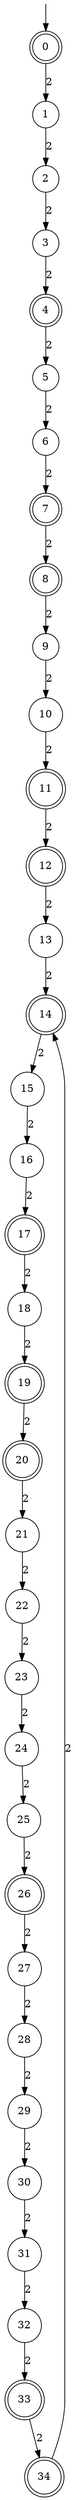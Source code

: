 digraph g {

	s0 [shape="doublecircle" label="0"];
	s1 [shape="circle" label="1"];
	s2 [shape="circle" label="2"];
	s3 [shape="circle" label="3"];
	s4 [shape="doublecircle" label="4"];
	s5 [shape="circle" label="5"];
	s6 [shape="circle" label="6"];
	s7 [shape="doublecircle" label="7"];
	s8 [shape="doublecircle" label="8"];
	s9 [shape="circle" label="9"];
	s10 [shape="circle" label="10"];
	s11 [shape="doublecircle" label="11"];
	s12 [shape="doublecircle" label="12"];
	s13 [shape="circle" label="13"];
	s14 [shape="doublecircle" label="14"];
	s15 [shape="circle" label="15"];
	s16 [shape="circle" label="16"];
	s17 [shape="doublecircle" label="17"];
	s18 [shape="circle" label="18"];
	s19 [shape="doublecircle" label="19"];
	s20 [shape="doublecircle" label="20"];
	s21 [shape="circle" label="21"];
	s22 [shape="circle" label="22"];
	s23 [shape="circle" label="23"];
	s24 [shape="circle" label="24"];
	s25 [shape="circle" label="25"];
	s26 [shape="doublecircle" label="26"];
	s27 [shape="circle" label="27"];
	s28 [shape="circle" label="28"];
	s29 [shape="circle" label="29"];
	s30 [shape="circle" label="30"];
	s31 [shape="circle" label="31"];
	s32 [shape="circle" label="32"];
	s33 [shape="doublecircle" label="33"];
	s34 [shape="doublecircle" label="34"];
	s0 -> s1 [label="2"];
	s1 -> s2 [label="2"];
	s2 -> s3 [label="2"];
	s3 -> s4 [label="2"];
	s4 -> s5 [label="2"];
	s5 -> s6 [label="2"];
	s6 -> s7 [label="2"];
	s7 -> s8 [label="2"];
	s8 -> s9 [label="2"];
	s9 -> s10 [label="2"];
	s10 -> s11 [label="2"];
	s11 -> s12 [label="2"];
	s12 -> s13 [label="2"];
	s13 -> s14 [label="2"];
	s14 -> s15 [label="2"];
	s15 -> s16 [label="2"];
	s16 -> s17 [label="2"];
	s17 -> s18 [label="2"];
	s18 -> s19 [label="2"];
	s19 -> s20 [label="2"];
	s20 -> s21 [label="2"];
	s21 -> s22 [label="2"];
	s22 -> s23 [label="2"];
	s23 -> s24 [label="2"];
	s24 -> s25 [label="2"];
	s25 -> s26 [label="2"];
	s26 -> s27 [label="2"];
	s27 -> s28 [label="2"];
	s28 -> s29 [label="2"];
	s29 -> s30 [label="2"];
	s30 -> s31 [label="2"];
	s31 -> s32 [label="2"];
	s32 -> s33 [label="2"];
	s33 -> s34 [label="2"];
	s34 -> s14 [label="2"];

__start0 [label="" shape="none" width="0" height="0"];
__start0 -> s0;

}
